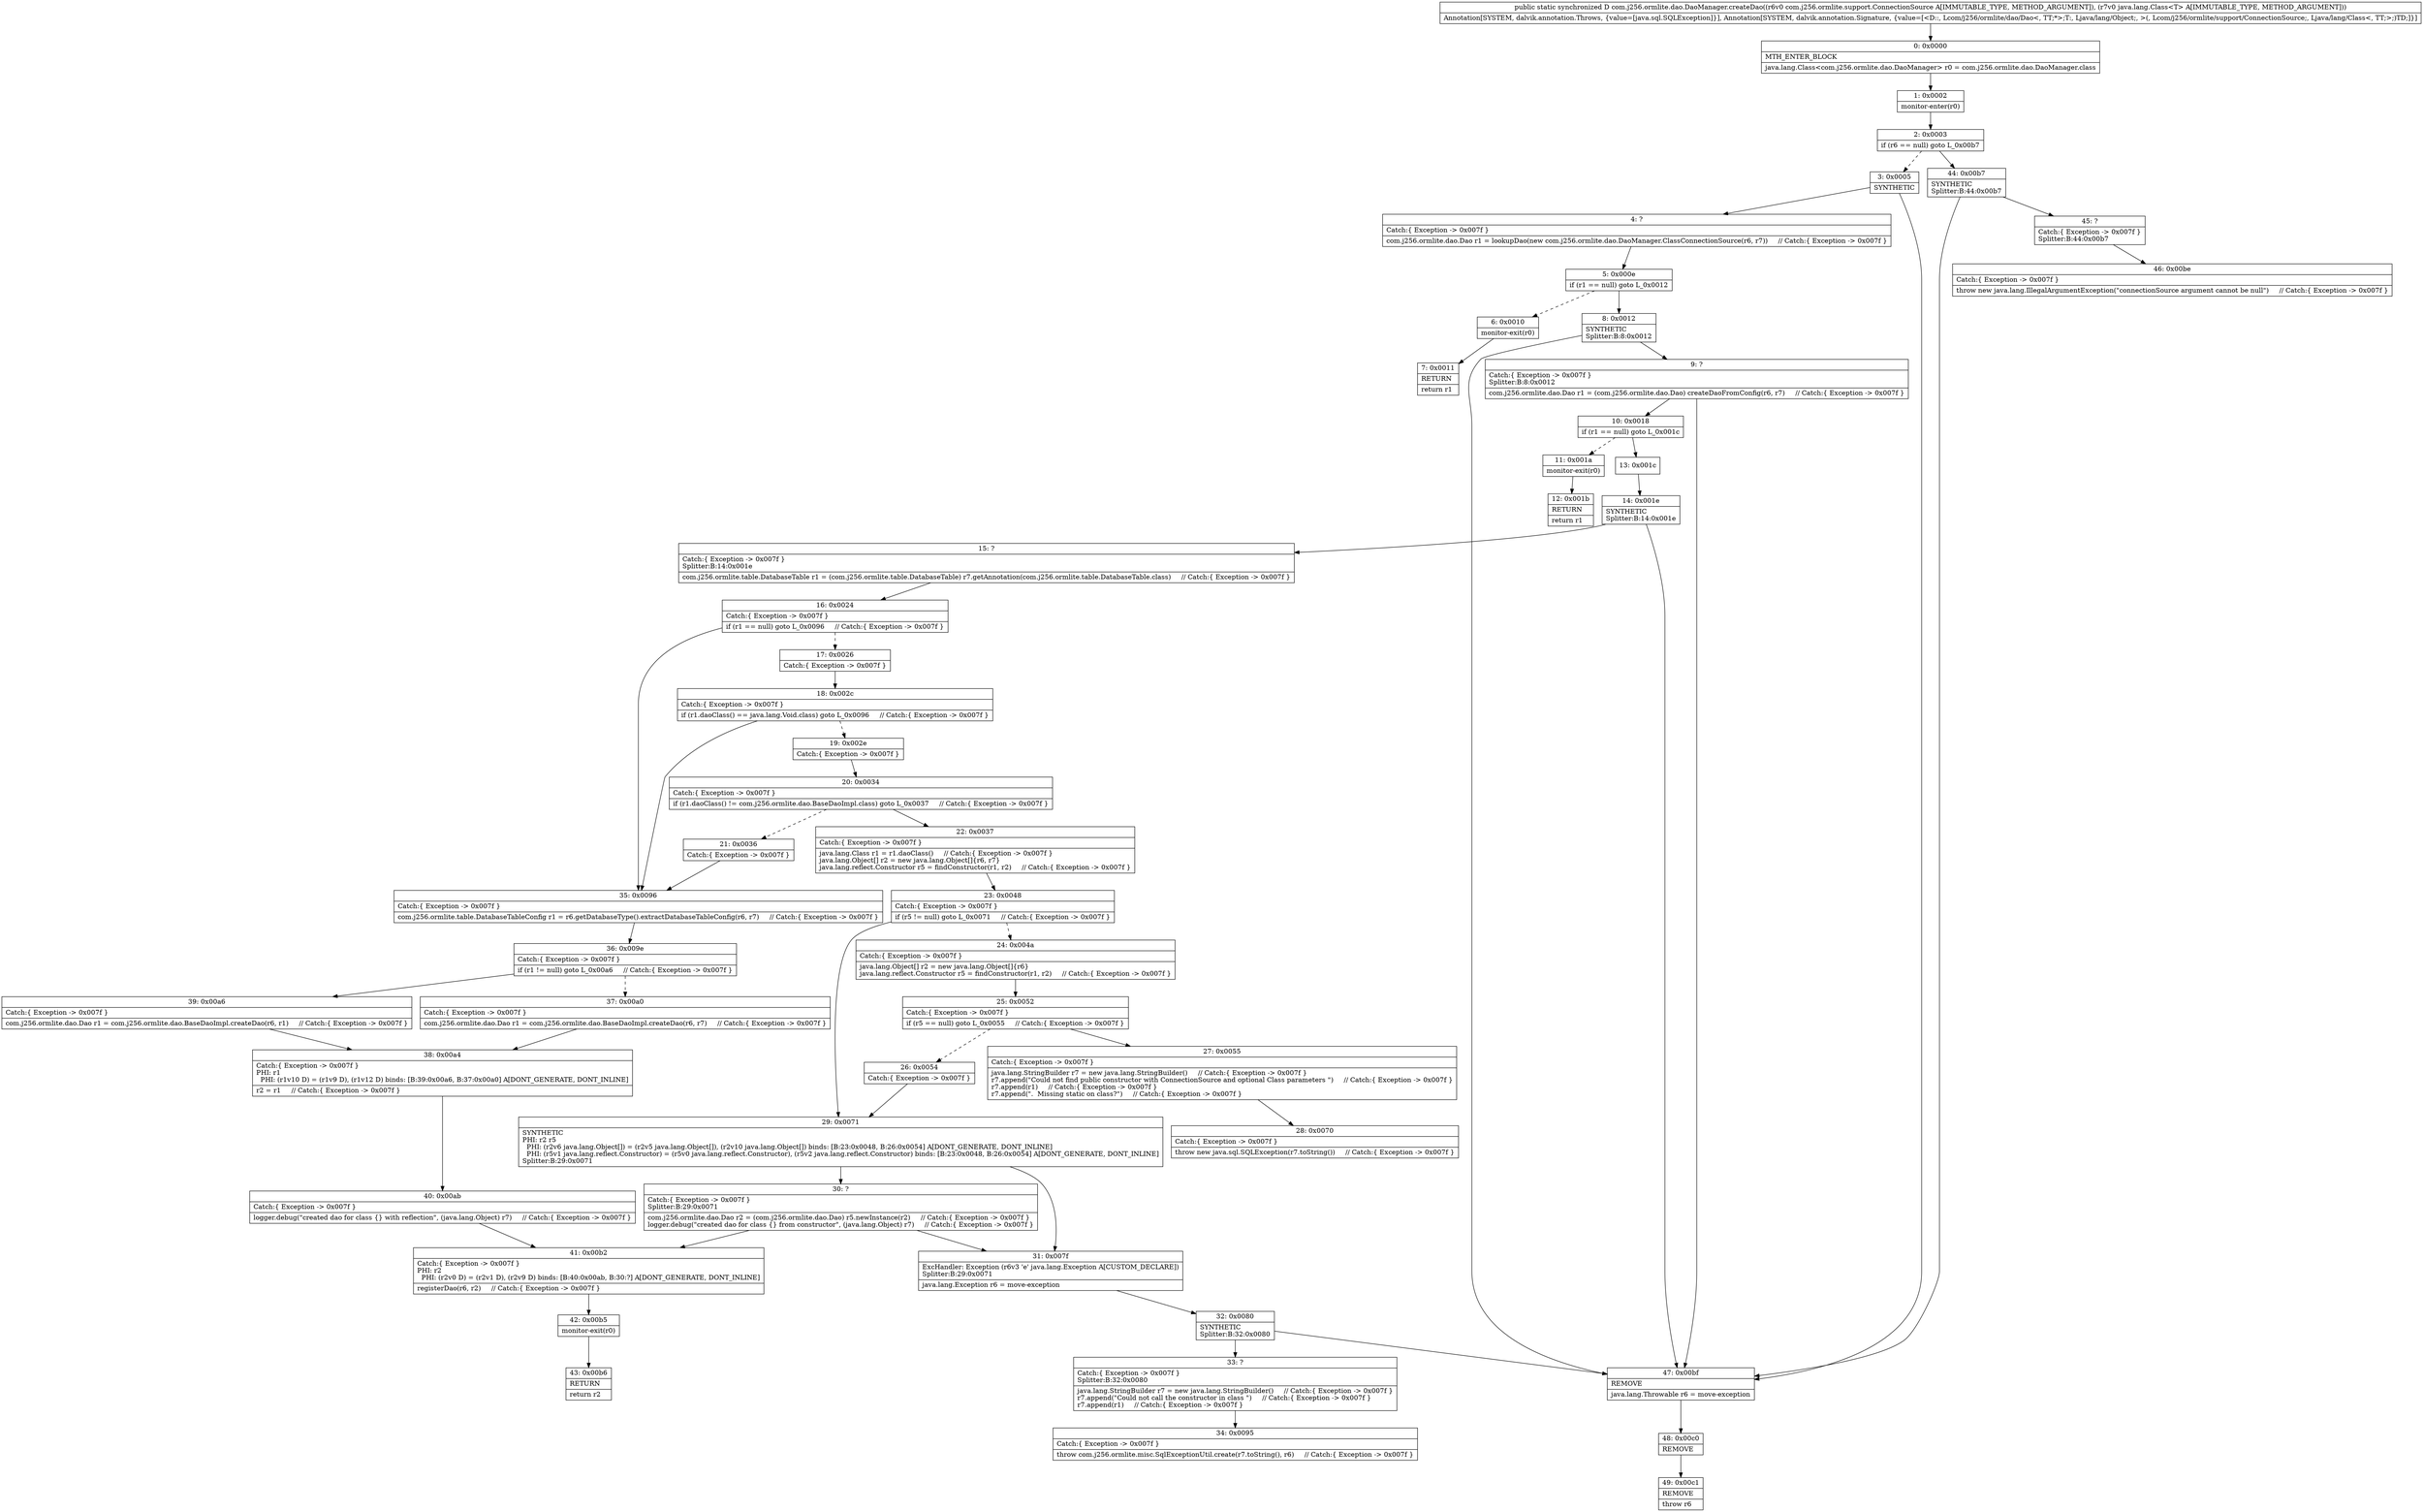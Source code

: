 digraph "CFG forcom.j256.ormlite.dao.DaoManager.createDao(Lcom\/j256\/ormlite\/support\/ConnectionSource;Ljava\/lang\/Class;)Lcom\/j256\/ormlite\/dao\/Dao;" {
Node_0 [shape=record,label="{0\:\ 0x0000|MTH_ENTER_BLOCK\l|java.lang.Class\<com.j256.ormlite.dao.DaoManager\> r0 = com.j256.ormlite.dao.DaoManager.class\l}"];
Node_1 [shape=record,label="{1\:\ 0x0002|monitor\-enter(r0)\l}"];
Node_2 [shape=record,label="{2\:\ 0x0003|if (r6 == null) goto L_0x00b7\l}"];
Node_3 [shape=record,label="{3\:\ 0x0005|SYNTHETIC\l}"];
Node_4 [shape=record,label="{4\:\ ?|Catch:\{ Exception \-\> 0x007f \}\l|com.j256.ormlite.dao.Dao r1 = lookupDao(new com.j256.ormlite.dao.DaoManager.ClassConnectionSource(r6, r7))     \/\/ Catch:\{ Exception \-\> 0x007f \}\l}"];
Node_5 [shape=record,label="{5\:\ 0x000e|if (r1 == null) goto L_0x0012\l}"];
Node_6 [shape=record,label="{6\:\ 0x0010|monitor\-exit(r0)\l}"];
Node_7 [shape=record,label="{7\:\ 0x0011|RETURN\l|return r1\l}"];
Node_8 [shape=record,label="{8\:\ 0x0012|SYNTHETIC\lSplitter:B:8:0x0012\l}"];
Node_9 [shape=record,label="{9\:\ ?|Catch:\{ Exception \-\> 0x007f \}\lSplitter:B:8:0x0012\l|com.j256.ormlite.dao.Dao r1 = (com.j256.ormlite.dao.Dao) createDaoFromConfig(r6, r7)     \/\/ Catch:\{ Exception \-\> 0x007f \}\l}"];
Node_10 [shape=record,label="{10\:\ 0x0018|if (r1 == null) goto L_0x001c\l}"];
Node_11 [shape=record,label="{11\:\ 0x001a|monitor\-exit(r0)\l}"];
Node_12 [shape=record,label="{12\:\ 0x001b|RETURN\l|return r1\l}"];
Node_13 [shape=record,label="{13\:\ 0x001c}"];
Node_14 [shape=record,label="{14\:\ 0x001e|SYNTHETIC\lSplitter:B:14:0x001e\l}"];
Node_15 [shape=record,label="{15\:\ ?|Catch:\{ Exception \-\> 0x007f \}\lSplitter:B:14:0x001e\l|com.j256.ormlite.table.DatabaseTable r1 = (com.j256.ormlite.table.DatabaseTable) r7.getAnnotation(com.j256.ormlite.table.DatabaseTable.class)     \/\/ Catch:\{ Exception \-\> 0x007f \}\l}"];
Node_16 [shape=record,label="{16\:\ 0x0024|Catch:\{ Exception \-\> 0x007f \}\l|if (r1 == null) goto L_0x0096     \/\/ Catch:\{ Exception \-\> 0x007f \}\l}"];
Node_17 [shape=record,label="{17\:\ 0x0026|Catch:\{ Exception \-\> 0x007f \}\l}"];
Node_18 [shape=record,label="{18\:\ 0x002c|Catch:\{ Exception \-\> 0x007f \}\l|if (r1.daoClass() == java.lang.Void.class) goto L_0x0096     \/\/ Catch:\{ Exception \-\> 0x007f \}\l}"];
Node_19 [shape=record,label="{19\:\ 0x002e|Catch:\{ Exception \-\> 0x007f \}\l}"];
Node_20 [shape=record,label="{20\:\ 0x0034|Catch:\{ Exception \-\> 0x007f \}\l|if (r1.daoClass() != com.j256.ormlite.dao.BaseDaoImpl.class) goto L_0x0037     \/\/ Catch:\{ Exception \-\> 0x007f \}\l}"];
Node_21 [shape=record,label="{21\:\ 0x0036|Catch:\{ Exception \-\> 0x007f \}\l}"];
Node_22 [shape=record,label="{22\:\ 0x0037|Catch:\{ Exception \-\> 0x007f \}\l|java.lang.Class r1 = r1.daoClass()     \/\/ Catch:\{ Exception \-\> 0x007f \}\ljava.lang.Object[] r2 = new java.lang.Object[]\{r6, r7\}\ljava.lang.reflect.Constructor r5 = findConstructor(r1, r2)     \/\/ Catch:\{ Exception \-\> 0x007f \}\l}"];
Node_23 [shape=record,label="{23\:\ 0x0048|Catch:\{ Exception \-\> 0x007f \}\l|if (r5 != null) goto L_0x0071     \/\/ Catch:\{ Exception \-\> 0x007f \}\l}"];
Node_24 [shape=record,label="{24\:\ 0x004a|Catch:\{ Exception \-\> 0x007f \}\l|java.lang.Object[] r2 = new java.lang.Object[]\{r6\}\ljava.lang.reflect.Constructor r5 = findConstructor(r1, r2)     \/\/ Catch:\{ Exception \-\> 0x007f \}\l}"];
Node_25 [shape=record,label="{25\:\ 0x0052|Catch:\{ Exception \-\> 0x007f \}\l|if (r5 == null) goto L_0x0055     \/\/ Catch:\{ Exception \-\> 0x007f \}\l}"];
Node_26 [shape=record,label="{26\:\ 0x0054|Catch:\{ Exception \-\> 0x007f \}\l}"];
Node_27 [shape=record,label="{27\:\ 0x0055|Catch:\{ Exception \-\> 0x007f \}\l|java.lang.StringBuilder r7 = new java.lang.StringBuilder()     \/\/ Catch:\{ Exception \-\> 0x007f \}\lr7.append(\"Could not find public constructor with ConnectionSource and optional Class parameters \")     \/\/ Catch:\{ Exception \-\> 0x007f \}\lr7.append(r1)     \/\/ Catch:\{ Exception \-\> 0x007f \}\lr7.append(\".  Missing static on class?\")     \/\/ Catch:\{ Exception \-\> 0x007f \}\l}"];
Node_28 [shape=record,label="{28\:\ 0x0070|Catch:\{ Exception \-\> 0x007f \}\l|throw new java.sql.SQLException(r7.toString())     \/\/ Catch:\{ Exception \-\> 0x007f \}\l}"];
Node_29 [shape=record,label="{29\:\ 0x0071|SYNTHETIC\lPHI: r2 r5 \l  PHI: (r2v6 java.lang.Object[]) = (r2v5 java.lang.Object[]), (r2v10 java.lang.Object[]) binds: [B:23:0x0048, B:26:0x0054] A[DONT_GENERATE, DONT_INLINE]\l  PHI: (r5v1 java.lang.reflect.Constructor) = (r5v0 java.lang.reflect.Constructor), (r5v2 java.lang.reflect.Constructor) binds: [B:23:0x0048, B:26:0x0054] A[DONT_GENERATE, DONT_INLINE]\lSplitter:B:29:0x0071\l}"];
Node_30 [shape=record,label="{30\:\ ?|Catch:\{ Exception \-\> 0x007f \}\lSplitter:B:29:0x0071\l|com.j256.ormlite.dao.Dao r2 = (com.j256.ormlite.dao.Dao) r5.newInstance(r2)     \/\/ Catch:\{ Exception \-\> 0x007f \}\llogger.debug(\"created dao for class \{\} from constructor\", (java.lang.Object) r7)     \/\/ Catch:\{ Exception \-\> 0x007f \}\l}"];
Node_31 [shape=record,label="{31\:\ 0x007f|ExcHandler: Exception (r6v3 'e' java.lang.Exception A[CUSTOM_DECLARE])\lSplitter:B:29:0x0071\l|java.lang.Exception r6 = move\-exception\l}"];
Node_32 [shape=record,label="{32\:\ 0x0080|SYNTHETIC\lSplitter:B:32:0x0080\l}"];
Node_33 [shape=record,label="{33\:\ ?|Catch:\{ Exception \-\> 0x007f \}\lSplitter:B:32:0x0080\l|java.lang.StringBuilder r7 = new java.lang.StringBuilder()     \/\/ Catch:\{ Exception \-\> 0x007f \}\lr7.append(\"Could not call the constructor in class \")     \/\/ Catch:\{ Exception \-\> 0x007f \}\lr7.append(r1)     \/\/ Catch:\{ Exception \-\> 0x007f \}\l}"];
Node_34 [shape=record,label="{34\:\ 0x0095|Catch:\{ Exception \-\> 0x007f \}\l|throw com.j256.ormlite.misc.SqlExceptionUtil.create(r7.toString(), r6)     \/\/ Catch:\{ Exception \-\> 0x007f \}\l}"];
Node_35 [shape=record,label="{35\:\ 0x0096|Catch:\{ Exception \-\> 0x007f \}\l|com.j256.ormlite.table.DatabaseTableConfig r1 = r6.getDatabaseType().extractDatabaseTableConfig(r6, r7)     \/\/ Catch:\{ Exception \-\> 0x007f \}\l}"];
Node_36 [shape=record,label="{36\:\ 0x009e|Catch:\{ Exception \-\> 0x007f \}\l|if (r1 != null) goto L_0x00a6     \/\/ Catch:\{ Exception \-\> 0x007f \}\l}"];
Node_37 [shape=record,label="{37\:\ 0x00a0|Catch:\{ Exception \-\> 0x007f \}\l|com.j256.ormlite.dao.Dao r1 = com.j256.ormlite.dao.BaseDaoImpl.createDao(r6, r7)     \/\/ Catch:\{ Exception \-\> 0x007f \}\l}"];
Node_38 [shape=record,label="{38\:\ 0x00a4|Catch:\{ Exception \-\> 0x007f \}\lPHI: r1 \l  PHI: (r1v10 D) = (r1v9 D), (r1v12 D) binds: [B:39:0x00a6, B:37:0x00a0] A[DONT_GENERATE, DONT_INLINE]\l|r2 = r1     \/\/ Catch:\{ Exception \-\> 0x007f \}\l}"];
Node_39 [shape=record,label="{39\:\ 0x00a6|Catch:\{ Exception \-\> 0x007f \}\l|com.j256.ormlite.dao.Dao r1 = com.j256.ormlite.dao.BaseDaoImpl.createDao(r6, r1)     \/\/ Catch:\{ Exception \-\> 0x007f \}\l}"];
Node_40 [shape=record,label="{40\:\ 0x00ab|Catch:\{ Exception \-\> 0x007f \}\l|logger.debug(\"created dao for class \{\} with reflection\", (java.lang.Object) r7)     \/\/ Catch:\{ Exception \-\> 0x007f \}\l}"];
Node_41 [shape=record,label="{41\:\ 0x00b2|Catch:\{ Exception \-\> 0x007f \}\lPHI: r2 \l  PHI: (r2v0 D) = (r2v1 D), (r2v9 D) binds: [B:40:0x00ab, B:30:?] A[DONT_GENERATE, DONT_INLINE]\l|registerDao(r6, r2)     \/\/ Catch:\{ Exception \-\> 0x007f \}\l}"];
Node_42 [shape=record,label="{42\:\ 0x00b5|monitor\-exit(r0)\l}"];
Node_43 [shape=record,label="{43\:\ 0x00b6|RETURN\l|return r2\l}"];
Node_44 [shape=record,label="{44\:\ 0x00b7|SYNTHETIC\lSplitter:B:44:0x00b7\l}"];
Node_45 [shape=record,label="{45\:\ ?|Catch:\{ Exception \-\> 0x007f \}\lSplitter:B:44:0x00b7\l}"];
Node_46 [shape=record,label="{46\:\ 0x00be|Catch:\{ Exception \-\> 0x007f \}\l|throw new java.lang.IllegalArgumentException(\"connectionSource argument cannot be null\")     \/\/ Catch:\{ Exception \-\> 0x007f \}\l}"];
Node_47 [shape=record,label="{47\:\ 0x00bf|REMOVE\l|java.lang.Throwable r6 = move\-exception\l}"];
Node_48 [shape=record,label="{48\:\ 0x00c0|REMOVE\l}"];
Node_49 [shape=record,label="{49\:\ 0x00c1|REMOVE\l|throw r6\l}"];
MethodNode[shape=record,label="{public static synchronized D com.j256.ormlite.dao.DaoManager.createDao((r6v0 com.j256.ormlite.support.ConnectionSource A[IMMUTABLE_TYPE, METHOD_ARGUMENT]), (r7v0 java.lang.Class\<T\> A[IMMUTABLE_TYPE, METHOD_ARGUMENT]))  | Annotation[SYSTEM, dalvik.annotation.Throws, \{value=[java.sql.SQLException]\}], Annotation[SYSTEM, dalvik.annotation.Signature, \{value=[\<D::, Lcom\/j256\/ormlite\/dao\/Dao\<, TT;*\>;T:, Ljava\/lang\/Object;, \>(, Lcom\/j256\/ormlite\/support\/ConnectionSource;, Ljava\/lang\/Class\<, TT;\>;)TD;]\}]\l}"];
MethodNode -> Node_0;
Node_0 -> Node_1;
Node_1 -> Node_2;
Node_2 -> Node_3[style=dashed];
Node_2 -> Node_44;
Node_3 -> Node_4;
Node_3 -> Node_47;
Node_4 -> Node_5;
Node_5 -> Node_6[style=dashed];
Node_5 -> Node_8;
Node_6 -> Node_7;
Node_8 -> Node_9;
Node_8 -> Node_47;
Node_9 -> Node_10;
Node_9 -> Node_47;
Node_10 -> Node_11[style=dashed];
Node_10 -> Node_13;
Node_11 -> Node_12;
Node_13 -> Node_14;
Node_14 -> Node_15;
Node_14 -> Node_47;
Node_15 -> Node_16;
Node_16 -> Node_17[style=dashed];
Node_16 -> Node_35;
Node_17 -> Node_18;
Node_18 -> Node_19[style=dashed];
Node_18 -> Node_35;
Node_19 -> Node_20;
Node_20 -> Node_21[style=dashed];
Node_20 -> Node_22;
Node_21 -> Node_35;
Node_22 -> Node_23;
Node_23 -> Node_24[style=dashed];
Node_23 -> Node_29;
Node_24 -> Node_25;
Node_25 -> Node_26[style=dashed];
Node_25 -> Node_27;
Node_26 -> Node_29;
Node_27 -> Node_28;
Node_29 -> Node_30;
Node_29 -> Node_31;
Node_30 -> Node_31;
Node_30 -> Node_41;
Node_31 -> Node_32;
Node_32 -> Node_33;
Node_32 -> Node_47;
Node_33 -> Node_34;
Node_35 -> Node_36;
Node_36 -> Node_37[style=dashed];
Node_36 -> Node_39;
Node_37 -> Node_38;
Node_38 -> Node_40;
Node_39 -> Node_38;
Node_40 -> Node_41;
Node_41 -> Node_42;
Node_42 -> Node_43;
Node_44 -> Node_45;
Node_44 -> Node_47;
Node_45 -> Node_46;
Node_47 -> Node_48;
Node_48 -> Node_49;
}

